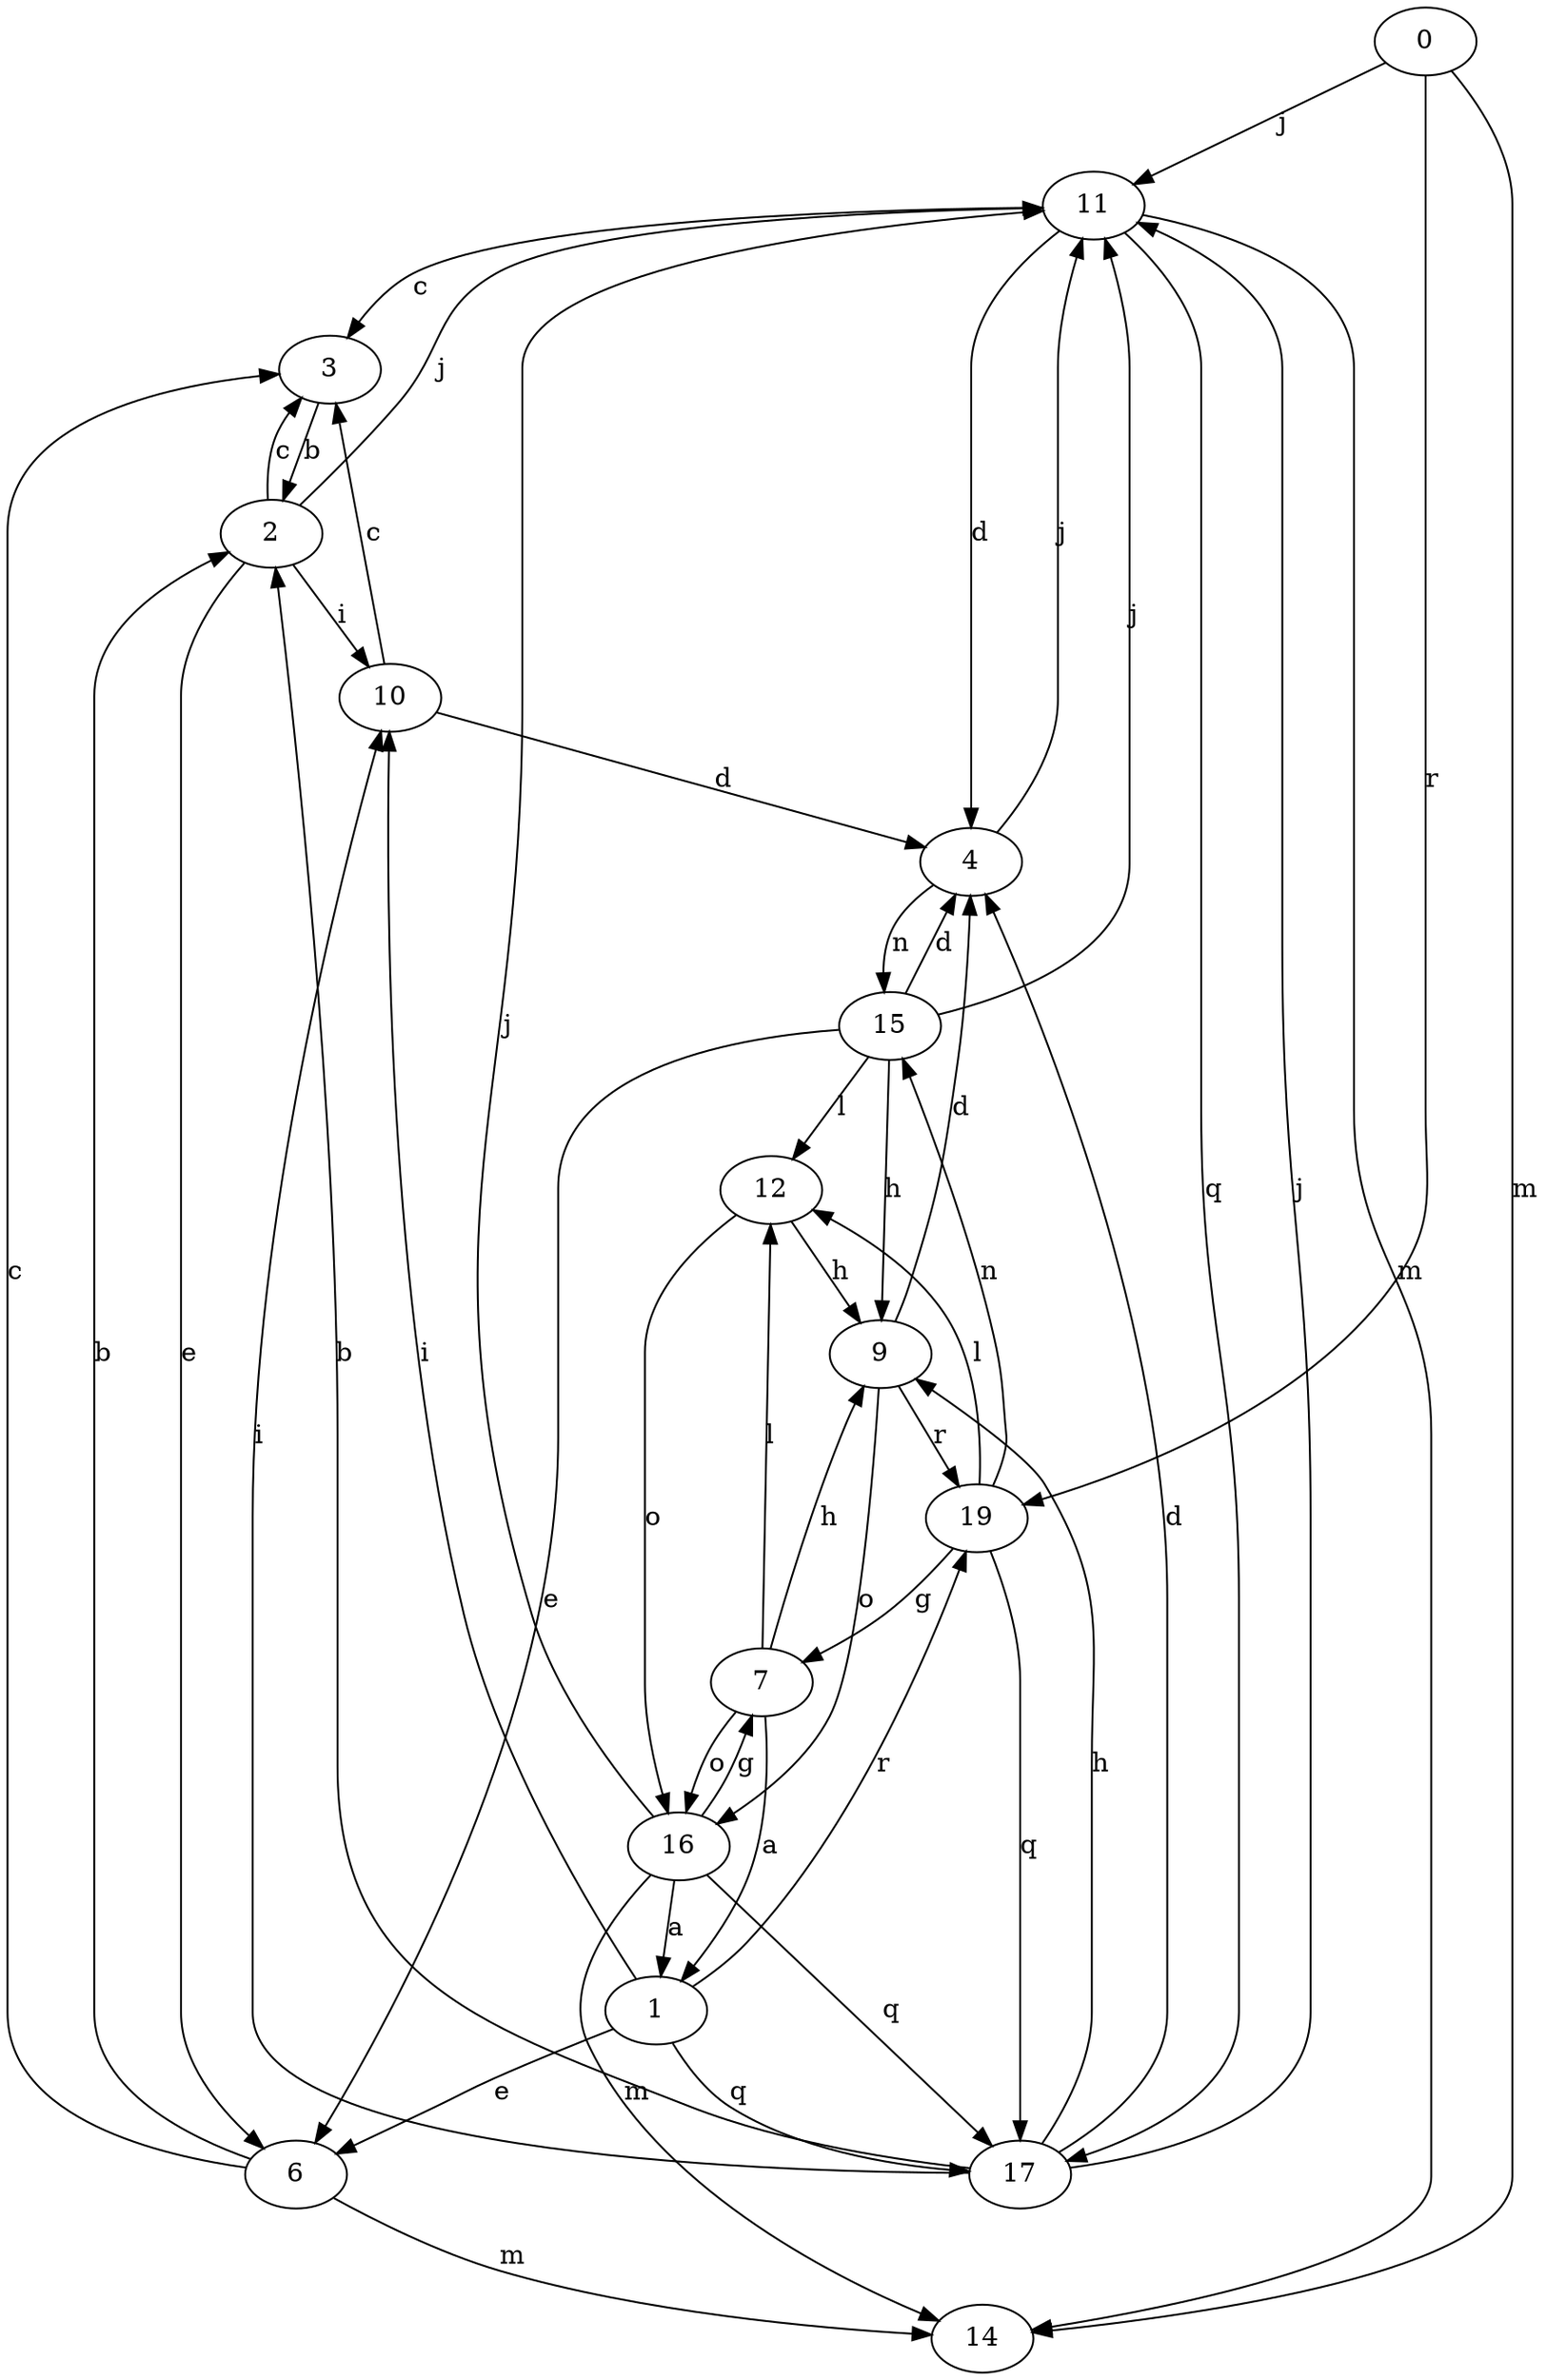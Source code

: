 strict digraph  {
0;
1;
2;
3;
4;
6;
7;
9;
10;
11;
12;
14;
15;
16;
17;
19;
0 -> 11  [label=j];
0 -> 14  [label=m];
0 -> 19  [label=r];
1 -> 6  [label=e];
1 -> 10  [label=i];
1 -> 17  [label=q];
1 -> 19  [label=r];
2 -> 3  [label=c];
2 -> 6  [label=e];
2 -> 10  [label=i];
2 -> 11  [label=j];
3 -> 2  [label=b];
4 -> 11  [label=j];
4 -> 15  [label=n];
6 -> 2  [label=b];
6 -> 3  [label=c];
6 -> 14  [label=m];
7 -> 1  [label=a];
7 -> 9  [label=h];
7 -> 12  [label=l];
7 -> 16  [label=o];
9 -> 4  [label=d];
9 -> 16  [label=o];
9 -> 19  [label=r];
10 -> 3  [label=c];
10 -> 4  [label=d];
11 -> 3  [label=c];
11 -> 4  [label=d];
11 -> 14  [label=m];
11 -> 17  [label=q];
12 -> 9  [label=h];
12 -> 16  [label=o];
15 -> 4  [label=d];
15 -> 6  [label=e];
15 -> 9  [label=h];
15 -> 11  [label=j];
15 -> 12  [label=l];
16 -> 1  [label=a];
16 -> 7  [label=g];
16 -> 11  [label=j];
16 -> 14  [label=m];
16 -> 17  [label=q];
17 -> 2  [label=b];
17 -> 4  [label=d];
17 -> 9  [label=h];
17 -> 10  [label=i];
17 -> 11  [label=j];
19 -> 7  [label=g];
19 -> 12  [label=l];
19 -> 15  [label=n];
19 -> 17  [label=q];
}
